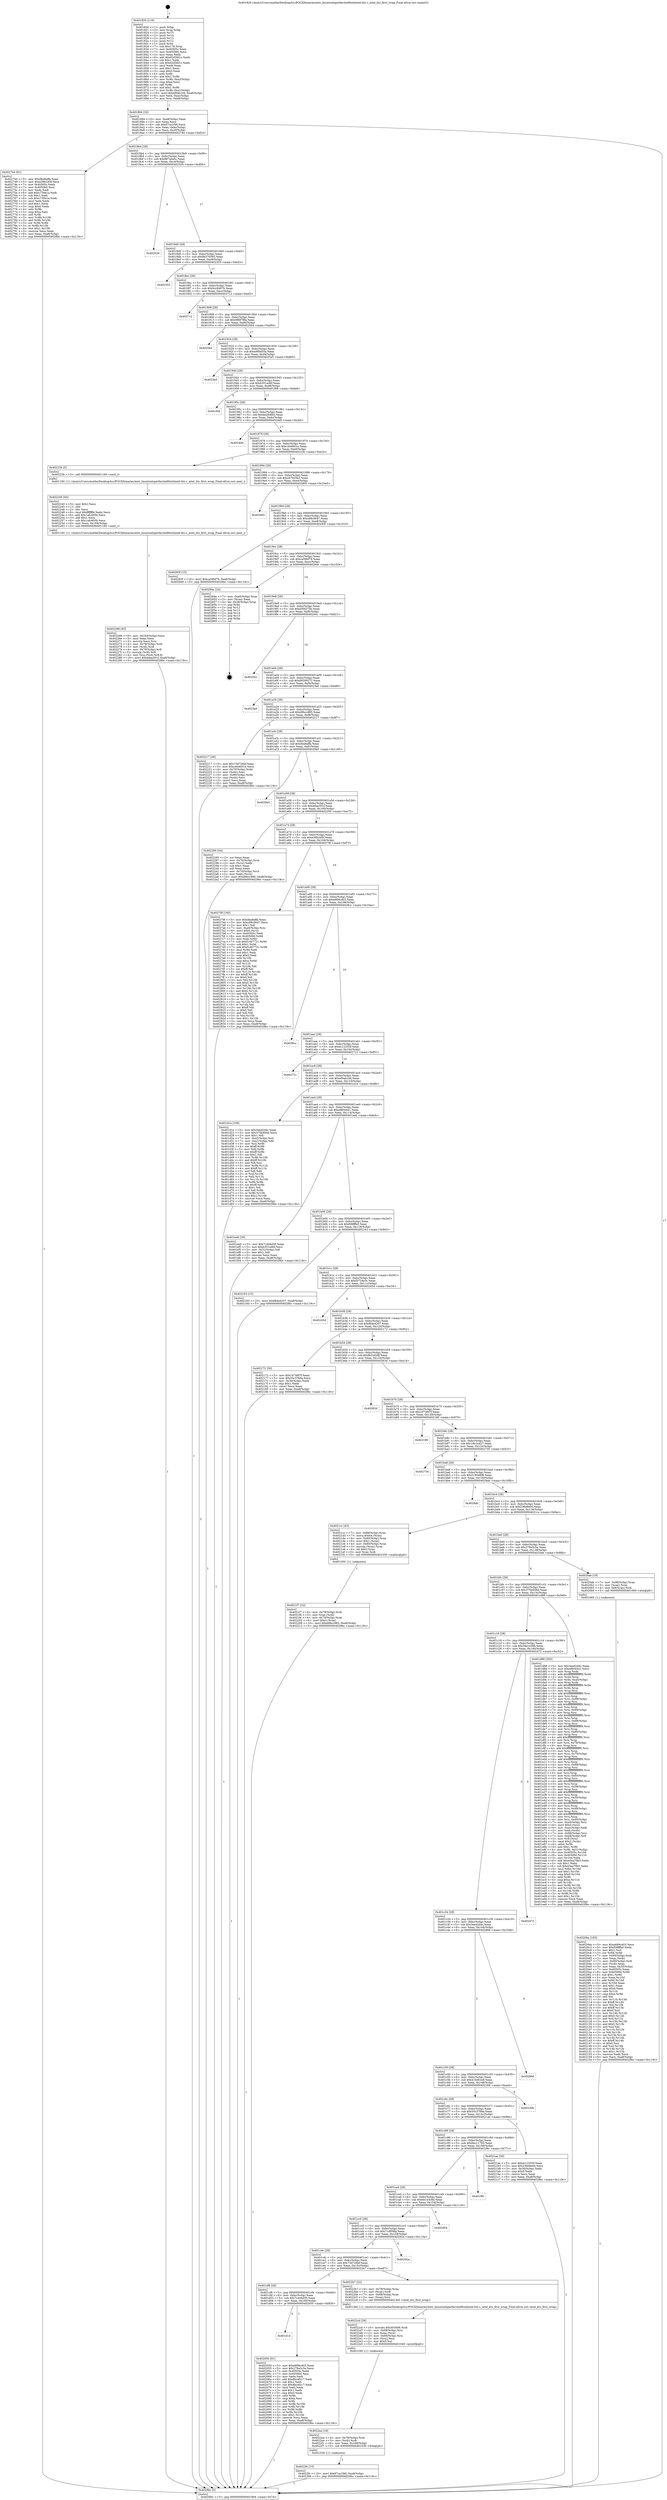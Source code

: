digraph "0x401820" {
  label = "0x401820 (/mnt/c/Users/mathe/Desktop/tcc/POCII/binaries/extr_linuxtoolsperfarchx86utilintel-bts.c_intel_bts_first_wrap_Final-ollvm.out::main(0))"
  labelloc = "t"
  node[shape=record]

  Entry [label="",width=0.3,height=0.3,shape=circle,fillcolor=black,style=filled]
  "0x401894" [label="{
     0x401894 [32]\l
     | [instrs]\l
     &nbsp;&nbsp;0x401894 \<+6\>: mov -0xa8(%rbp),%eax\l
     &nbsp;&nbsp;0x40189a \<+2\>: mov %eax,%ecx\l
     &nbsp;&nbsp;0x40189c \<+6\>: sub $0x87ca1f46,%ecx\l
     &nbsp;&nbsp;0x4018a2 \<+6\>: mov %eax,-0xbc(%rbp)\l
     &nbsp;&nbsp;0x4018a8 \<+6\>: mov %ecx,-0xc0(%rbp)\l
     &nbsp;&nbsp;0x4018ae \<+6\>: je 0000000000402744 \<main+0xf24\>\l
  }"]
  "0x402744" [label="{
     0x402744 [91]\l
     | [instrs]\l
     &nbsp;&nbsp;0x402744 \<+5\>: mov $0xdba8affa,%eax\l
     &nbsp;&nbsp;0x402749 \<+5\>: mov $0xe39b2d5f,%ecx\l
     &nbsp;&nbsp;0x40274e \<+7\>: mov 0x40505c,%edx\l
     &nbsp;&nbsp;0x402755 \<+7\>: mov 0x405060,%esi\l
     &nbsp;&nbsp;0x40275c \<+2\>: mov %edx,%edi\l
     &nbsp;&nbsp;0x40275e \<+6\>: add $0xc739e1a,%edi\l
     &nbsp;&nbsp;0x402764 \<+3\>: sub $0x1,%edi\l
     &nbsp;&nbsp;0x402767 \<+6\>: sub $0xc739e1a,%edi\l
     &nbsp;&nbsp;0x40276d \<+3\>: imul %edi,%edx\l
     &nbsp;&nbsp;0x402770 \<+3\>: and $0x1,%edx\l
     &nbsp;&nbsp;0x402773 \<+3\>: cmp $0x0,%edx\l
     &nbsp;&nbsp;0x402776 \<+4\>: sete %r8b\l
     &nbsp;&nbsp;0x40277a \<+3\>: cmp $0xa,%esi\l
     &nbsp;&nbsp;0x40277d \<+4\>: setl %r9b\l
     &nbsp;&nbsp;0x402781 \<+3\>: mov %r8b,%r10b\l
     &nbsp;&nbsp;0x402784 \<+3\>: and %r9b,%r10b\l
     &nbsp;&nbsp;0x402787 \<+3\>: xor %r9b,%r8b\l
     &nbsp;&nbsp;0x40278a \<+3\>: or %r8b,%r10b\l
     &nbsp;&nbsp;0x40278d \<+4\>: test $0x1,%r10b\l
     &nbsp;&nbsp;0x402791 \<+3\>: cmovne %ecx,%eax\l
     &nbsp;&nbsp;0x402794 \<+6\>: mov %eax,-0xa8(%rbp)\l
     &nbsp;&nbsp;0x40279a \<+5\>: jmp 00000000004029bc \<main+0x119c\>\l
  }"]
  "0x4018b4" [label="{
     0x4018b4 [28]\l
     | [instrs]\l
     &nbsp;&nbsp;0x4018b4 \<+5\>: jmp 00000000004018b9 \<main+0x99\>\l
     &nbsp;&nbsp;0x4018b9 \<+6\>: mov -0xbc(%rbp),%eax\l
     &nbsp;&nbsp;0x4018bf \<+5\>: sub $0x887a0a5c,%eax\l
     &nbsp;&nbsp;0x4018c4 \<+6\>: mov %eax,-0xc4(%rbp)\l
     &nbsp;&nbsp;0x4018ca \<+6\>: je 0000000000402526 \<main+0xd06\>\l
  }"]
  Exit [label="",width=0.3,height=0.3,shape=circle,fillcolor=black,style=filled,peripheries=2]
  "0x402526" [label="{
     0x402526\l
  }", style=dashed]
  "0x4018d0" [label="{
     0x4018d0 [28]\l
     | [instrs]\l
     &nbsp;&nbsp;0x4018d0 \<+5\>: jmp 00000000004018d5 \<main+0xb5\>\l
     &nbsp;&nbsp;0x4018d5 \<+6\>: mov -0xbc(%rbp),%eax\l
     &nbsp;&nbsp;0x4018db \<+5\>: sub $0x8e376595,%eax\l
     &nbsp;&nbsp;0x4018e0 \<+6\>: mov %eax,-0xc8(%rbp)\l
     &nbsp;&nbsp;0x4018e6 \<+6\>: je 0000000000402353 \<main+0xb33\>\l
  }"]
  "0x4022fc" [label="{
     0x4022fc [15]\l
     | [instrs]\l
     &nbsp;&nbsp;0x4022fc \<+10\>: movl $0x87ca1f46,-0xa8(%rbp)\l
     &nbsp;&nbsp;0x402306 \<+5\>: jmp 00000000004029bc \<main+0x119c\>\l
  }"]
  "0x402353" [label="{
     0x402353\l
  }", style=dashed]
  "0x4018ec" [label="{
     0x4018ec [28]\l
     | [instrs]\l
     &nbsp;&nbsp;0x4018ec \<+5\>: jmp 00000000004018f1 \<main+0xd1\>\l
     &nbsp;&nbsp;0x4018f1 \<+6\>: mov -0xbc(%rbp),%eax\l
     &nbsp;&nbsp;0x4018f7 \<+5\>: sub $0x9cc8487b,%eax\l
     &nbsp;&nbsp;0x4018fc \<+6\>: mov %eax,-0xcc(%rbp)\l
     &nbsp;&nbsp;0x401902 \<+6\>: je 0000000000402712 \<main+0xef2\>\l
  }"]
  "0x4022ea" [label="{
     0x4022ea [18]\l
     | [instrs]\l
     &nbsp;&nbsp;0x4022ea \<+4\>: mov -0x78(%rbp),%rdi\l
     &nbsp;&nbsp;0x4022ee \<+3\>: mov (%rdi),%rdi\l
     &nbsp;&nbsp;0x4022f1 \<+6\>: mov %eax,-0x168(%rbp)\l
     &nbsp;&nbsp;0x4022f7 \<+5\>: call 0000000000401030 \<free@plt\>\l
     | [calls]\l
     &nbsp;&nbsp;0x401030 \{1\} (unknown)\l
  }"]
  "0x402712" [label="{
     0x402712\l
  }", style=dashed]
  "0x401908" [label="{
     0x401908 [28]\l
     | [instrs]\l
     &nbsp;&nbsp;0x401908 \<+5\>: jmp 000000000040190d \<main+0xed\>\l
     &nbsp;&nbsp;0x40190d \<+6\>: mov -0xbc(%rbp),%eax\l
     &nbsp;&nbsp;0x401913 \<+5\>: sub $0x9f687f8a,%eax\l
     &nbsp;&nbsp;0x401918 \<+6\>: mov %eax,-0xd0(%rbp)\l
     &nbsp;&nbsp;0x40191e \<+6\>: je 00000000004025b4 \<main+0xd94\>\l
  }"]
  "0x4022cd" [label="{
     0x4022cd [29]\l
     | [instrs]\l
     &nbsp;&nbsp;0x4022cd \<+10\>: movabs $0x4030d6,%rdi\l
     &nbsp;&nbsp;0x4022d7 \<+4\>: mov -0x68(%rbp),%rsi\l
     &nbsp;&nbsp;0x4022db \<+2\>: mov %eax,(%rsi)\l
     &nbsp;&nbsp;0x4022dd \<+4\>: mov -0x68(%rbp),%rsi\l
     &nbsp;&nbsp;0x4022e1 \<+2\>: mov (%rsi),%esi\l
     &nbsp;&nbsp;0x4022e3 \<+2\>: mov $0x0,%al\l
     &nbsp;&nbsp;0x4022e5 \<+5\>: call 0000000000401040 \<printf@plt\>\l
     | [calls]\l
     &nbsp;&nbsp;0x401040 \{1\} (unknown)\l
  }"]
  "0x4025b4" [label="{
     0x4025b4\l
  }", style=dashed]
  "0x401924" [label="{
     0x401924 [28]\l
     | [instrs]\l
     &nbsp;&nbsp;0x401924 \<+5\>: jmp 0000000000401929 \<main+0x109\>\l
     &nbsp;&nbsp;0x401929 \<+6\>: mov -0xbc(%rbp),%eax\l
     &nbsp;&nbsp;0x40192f \<+5\>: sub $0xa9f0d55a,%eax\l
     &nbsp;&nbsp;0x401934 \<+6\>: mov %eax,-0xd4(%rbp)\l
     &nbsp;&nbsp;0x40193a \<+6\>: je 00000000004025a5 \<main+0xd85\>\l
  }"]
  "0x402268" [label="{
     0x402268 [45]\l
     | [instrs]\l
     &nbsp;&nbsp;0x402268 \<+6\>: mov -0x164(%rbp),%ecx\l
     &nbsp;&nbsp;0x40226e \<+3\>: imul %eax,%ecx\l
     &nbsp;&nbsp;0x402271 \<+3\>: movslq %ecx,%rsi\l
     &nbsp;&nbsp;0x402274 \<+4\>: mov -0x78(%rbp),%rdi\l
     &nbsp;&nbsp;0x402278 \<+3\>: mov (%rdi),%rdi\l
     &nbsp;&nbsp;0x40227b \<+4\>: mov -0x70(%rbp),%r8\l
     &nbsp;&nbsp;0x40227f \<+3\>: movslq (%r8),%r8\l
     &nbsp;&nbsp;0x402282 \<+4\>: mov %rsi,(%rdi,%r8,8)\l
     &nbsp;&nbsp;0x402286 \<+10\>: movl $0xddaa301f,-0xa8(%rbp)\l
     &nbsp;&nbsp;0x402290 \<+5\>: jmp 00000000004029bc \<main+0x119c\>\l
  }"]
  "0x4025a5" [label="{
     0x4025a5\l
  }", style=dashed]
  "0x401940" [label="{
     0x401940 [28]\l
     | [instrs]\l
     &nbsp;&nbsp;0x401940 \<+5\>: jmp 0000000000401945 \<main+0x125\>\l
     &nbsp;&nbsp;0x401945 \<+6\>: mov -0xbc(%rbp),%eax\l
     &nbsp;&nbsp;0x40194b \<+5\>: sub $0xb351a46f,%eax\l
     &nbsp;&nbsp;0x401950 \<+6\>: mov %eax,-0xd8(%rbp)\l
     &nbsp;&nbsp;0x401956 \<+6\>: je 0000000000401f09 \<main+0x6e9\>\l
  }"]
  "0x402240" [label="{
     0x402240 [40]\l
     | [instrs]\l
     &nbsp;&nbsp;0x402240 \<+5\>: mov $0x2,%ecx\l
     &nbsp;&nbsp;0x402245 \<+1\>: cltd\l
     &nbsp;&nbsp;0x402246 \<+2\>: idiv %ecx\l
     &nbsp;&nbsp;0x402248 \<+6\>: imul $0xfffffffe,%edx,%ecx\l
     &nbsp;&nbsp;0x40224e \<+6\>: add $0x1afc405b,%ecx\l
     &nbsp;&nbsp;0x402254 \<+3\>: add $0x1,%ecx\l
     &nbsp;&nbsp;0x402257 \<+6\>: sub $0x1afc405b,%ecx\l
     &nbsp;&nbsp;0x40225d \<+6\>: mov %ecx,-0x164(%rbp)\l
     &nbsp;&nbsp;0x402263 \<+5\>: call 0000000000401160 \<next_i\>\l
     | [calls]\l
     &nbsp;&nbsp;0x401160 \{1\} (/mnt/c/Users/mathe/Desktop/tcc/POCII/binaries/extr_linuxtoolsperfarchx86utilintel-bts.c_intel_bts_first_wrap_Final-ollvm.out::next_i)\l
  }"]
  "0x401f09" [label="{
     0x401f09\l
  }", style=dashed]
  "0x40195c" [label="{
     0x40195c [28]\l
     | [instrs]\l
     &nbsp;&nbsp;0x40195c \<+5\>: jmp 0000000000401961 \<main+0x141\>\l
     &nbsp;&nbsp;0x401961 \<+6\>: mov -0xbc(%rbp),%eax\l
     &nbsp;&nbsp;0x401967 \<+5\>: sub $0xbb2fc8b5,%eax\l
     &nbsp;&nbsp;0x40196c \<+6\>: mov %eax,-0xdc(%rbp)\l
     &nbsp;&nbsp;0x401972 \<+6\>: je 00000000004024d0 \<main+0xcb0\>\l
  }"]
  "0x4021f7" [label="{
     0x4021f7 [32]\l
     | [instrs]\l
     &nbsp;&nbsp;0x4021f7 \<+4\>: mov -0x78(%rbp),%rdi\l
     &nbsp;&nbsp;0x4021fb \<+3\>: mov %rax,(%rdi)\l
     &nbsp;&nbsp;0x4021fe \<+4\>: mov -0x70(%rbp),%rax\l
     &nbsp;&nbsp;0x402202 \<+6\>: movl $0x0,(%rax)\l
     &nbsp;&nbsp;0x402208 \<+10\>: movl $0xd9bcc985,-0xa8(%rbp)\l
     &nbsp;&nbsp;0x402212 \<+5\>: jmp 00000000004029bc \<main+0x119c\>\l
  }"]
  "0x4024d0" [label="{
     0x4024d0\l
  }", style=dashed]
  "0x401978" [label="{
     0x401978 [28]\l
     | [instrs]\l
     &nbsp;&nbsp;0x401978 \<+5\>: jmp 000000000040197d \<main+0x15d\>\l
     &nbsp;&nbsp;0x40197d \<+6\>: mov -0xbc(%rbp),%eax\l
     &nbsp;&nbsp;0x401983 \<+5\>: sub $0xc444601e,%eax\l
     &nbsp;&nbsp;0x401988 \<+6\>: mov %eax,-0xe0(%rbp)\l
     &nbsp;&nbsp;0x40198e \<+6\>: je 000000000040223b \<main+0xa1b\>\l
  }"]
  "0x4020be" [label="{
     0x4020be [165]\l
     | [instrs]\l
     &nbsp;&nbsp;0x4020be \<+5\>: mov $0xe669c403,%ecx\l
     &nbsp;&nbsp;0x4020c3 \<+5\>: mov $0xf08fffb0,%edx\l
     &nbsp;&nbsp;0x4020c8 \<+3\>: mov $0x1,%sil\l
     &nbsp;&nbsp;0x4020cb \<+3\>: xor %r8d,%r8d\l
     &nbsp;&nbsp;0x4020ce \<+7\>: mov -0x90(%rbp),%rdi\l
     &nbsp;&nbsp;0x4020d5 \<+2\>: mov %eax,(%rdi)\l
     &nbsp;&nbsp;0x4020d7 \<+7\>: mov -0x90(%rbp),%rdi\l
     &nbsp;&nbsp;0x4020de \<+2\>: mov (%rdi),%eax\l
     &nbsp;&nbsp;0x4020e0 \<+3\>: mov %eax,-0x30(%rbp)\l
     &nbsp;&nbsp;0x4020e3 \<+7\>: mov 0x40505c,%eax\l
     &nbsp;&nbsp;0x4020ea \<+8\>: mov 0x405060,%r9d\l
     &nbsp;&nbsp;0x4020f2 \<+4\>: sub $0x1,%r8d\l
     &nbsp;&nbsp;0x4020f6 \<+3\>: mov %eax,%r10d\l
     &nbsp;&nbsp;0x4020f9 \<+3\>: add %r8d,%r10d\l
     &nbsp;&nbsp;0x4020fc \<+4\>: imul %r10d,%eax\l
     &nbsp;&nbsp;0x402100 \<+3\>: and $0x1,%eax\l
     &nbsp;&nbsp;0x402103 \<+3\>: cmp $0x0,%eax\l
     &nbsp;&nbsp;0x402106 \<+4\>: sete %r11b\l
     &nbsp;&nbsp;0x40210a \<+4\>: cmp $0xa,%r9d\l
     &nbsp;&nbsp;0x40210e \<+3\>: setl %bl\l
     &nbsp;&nbsp;0x402111 \<+3\>: mov %r11b,%r14b\l
     &nbsp;&nbsp;0x402114 \<+4\>: xor $0xff,%r14b\l
     &nbsp;&nbsp;0x402118 \<+3\>: mov %bl,%r15b\l
     &nbsp;&nbsp;0x40211b \<+4\>: xor $0xff,%r15b\l
     &nbsp;&nbsp;0x40211f \<+4\>: xor $0x0,%sil\l
     &nbsp;&nbsp;0x402123 \<+3\>: mov %r14b,%r12b\l
     &nbsp;&nbsp;0x402126 \<+4\>: and $0x0,%r12b\l
     &nbsp;&nbsp;0x40212a \<+3\>: and %sil,%r11b\l
     &nbsp;&nbsp;0x40212d \<+3\>: mov %r15b,%r13b\l
     &nbsp;&nbsp;0x402130 \<+4\>: and $0x0,%r13b\l
     &nbsp;&nbsp;0x402134 \<+3\>: and %sil,%bl\l
     &nbsp;&nbsp;0x402137 \<+3\>: or %r11b,%r12b\l
     &nbsp;&nbsp;0x40213a \<+3\>: or %bl,%r13b\l
     &nbsp;&nbsp;0x40213d \<+3\>: xor %r13b,%r12b\l
     &nbsp;&nbsp;0x402140 \<+3\>: or %r15b,%r14b\l
     &nbsp;&nbsp;0x402143 \<+4\>: xor $0xff,%r14b\l
     &nbsp;&nbsp;0x402147 \<+4\>: or $0x0,%sil\l
     &nbsp;&nbsp;0x40214b \<+3\>: and %sil,%r14b\l
     &nbsp;&nbsp;0x40214e \<+3\>: or %r14b,%r12b\l
     &nbsp;&nbsp;0x402151 \<+4\>: test $0x1,%r12b\l
     &nbsp;&nbsp;0x402155 \<+3\>: cmovne %edx,%ecx\l
     &nbsp;&nbsp;0x402158 \<+6\>: mov %ecx,-0xa8(%rbp)\l
     &nbsp;&nbsp;0x40215e \<+5\>: jmp 00000000004029bc \<main+0x119c\>\l
  }"]
  "0x40223b" [label="{
     0x40223b [5]\l
     | [instrs]\l
     &nbsp;&nbsp;0x40223b \<+5\>: call 0000000000401160 \<next_i\>\l
     | [calls]\l
     &nbsp;&nbsp;0x401160 \{1\} (/mnt/c/Users/mathe/Desktop/tcc/POCII/binaries/extr_linuxtoolsperfarchx86utilintel-bts.c_intel_bts_first_wrap_Final-ollvm.out::next_i)\l
  }"]
  "0x401994" [label="{
     0x401994 [28]\l
     | [instrs]\l
     &nbsp;&nbsp;0x401994 \<+5\>: jmp 0000000000401999 \<main+0x179\>\l
     &nbsp;&nbsp;0x401999 \<+6\>: mov -0xbc(%rbp),%eax\l
     &nbsp;&nbsp;0x40199f \<+5\>: sub $0xc67929a3,%eax\l
     &nbsp;&nbsp;0x4019a4 \<+6\>: mov %eax,-0xe4(%rbp)\l
     &nbsp;&nbsp;0x4019aa \<+6\>: je 0000000000402905 \<main+0x10e5\>\l
  }"]
  "0x401d14" [label="{
     0x401d14\l
  }", style=dashed]
  "0x402905" [label="{
     0x402905\l
  }", style=dashed]
  "0x4019b0" [label="{
     0x4019b0 [28]\l
     | [instrs]\l
     &nbsp;&nbsp;0x4019b0 \<+5\>: jmp 00000000004019b5 \<main+0x195\>\l
     &nbsp;&nbsp;0x4019b5 \<+6\>: mov -0xbc(%rbp),%eax\l
     &nbsp;&nbsp;0x4019bb \<+5\>: sub $0xc88c0647,%eax\l
     &nbsp;&nbsp;0x4019c0 \<+6\>: mov %eax,-0xe8(%rbp)\l
     &nbsp;&nbsp;0x4019c6 \<+6\>: je 000000000040283f \<main+0x101f\>\l
  }"]
  "0x402050" [label="{
     0x402050 [91]\l
     | [instrs]\l
     &nbsp;&nbsp;0x402050 \<+5\>: mov $0xe669c403,%eax\l
     &nbsp;&nbsp;0x402055 \<+5\>: mov $0x278e3c3a,%ecx\l
     &nbsp;&nbsp;0x40205a \<+7\>: mov 0x40505c,%edx\l
     &nbsp;&nbsp;0x402061 \<+7\>: mov 0x405060,%esi\l
     &nbsp;&nbsp;0x402068 \<+2\>: mov %edx,%edi\l
     &nbsp;&nbsp;0x40206a \<+6\>: add $0x8bc4fc17,%edi\l
     &nbsp;&nbsp;0x402070 \<+3\>: sub $0x1,%edi\l
     &nbsp;&nbsp;0x402073 \<+6\>: sub $0x8bc4fc17,%edi\l
     &nbsp;&nbsp;0x402079 \<+3\>: imul %edi,%edx\l
     &nbsp;&nbsp;0x40207c \<+3\>: and $0x1,%edx\l
     &nbsp;&nbsp;0x40207f \<+3\>: cmp $0x0,%edx\l
     &nbsp;&nbsp;0x402082 \<+4\>: sete %r8b\l
     &nbsp;&nbsp;0x402086 \<+3\>: cmp $0xa,%esi\l
     &nbsp;&nbsp;0x402089 \<+4\>: setl %r9b\l
     &nbsp;&nbsp;0x40208d \<+3\>: mov %r8b,%r10b\l
     &nbsp;&nbsp;0x402090 \<+3\>: and %r9b,%r10b\l
     &nbsp;&nbsp;0x402093 \<+3\>: xor %r9b,%r8b\l
     &nbsp;&nbsp;0x402096 \<+3\>: or %r8b,%r10b\l
     &nbsp;&nbsp;0x402099 \<+4\>: test $0x1,%r10b\l
     &nbsp;&nbsp;0x40209d \<+3\>: cmovne %ecx,%eax\l
     &nbsp;&nbsp;0x4020a0 \<+6\>: mov %eax,-0xa8(%rbp)\l
     &nbsp;&nbsp;0x4020a6 \<+5\>: jmp 00000000004029bc \<main+0x119c\>\l
  }"]
  "0x40283f" [label="{
     0x40283f [15]\l
     | [instrs]\l
     &nbsp;&nbsp;0x40283f \<+10\>: movl $0xca59bf79,-0xa8(%rbp)\l
     &nbsp;&nbsp;0x402849 \<+5\>: jmp 00000000004029bc \<main+0x119c\>\l
  }"]
  "0x4019cc" [label="{
     0x4019cc [28]\l
     | [instrs]\l
     &nbsp;&nbsp;0x4019cc \<+5\>: jmp 00000000004019d1 \<main+0x1b1\>\l
     &nbsp;&nbsp;0x4019d1 \<+6\>: mov -0xbc(%rbp),%eax\l
     &nbsp;&nbsp;0x4019d7 \<+5\>: sub $0xca59bf79,%eax\l
     &nbsp;&nbsp;0x4019dc \<+6\>: mov %eax,-0xec(%rbp)\l
     &nbsp;&nbsp;0x4019e2 \<+6\>: je 000000000040284e \<main+0x102e\>\l
  }"]
  "0x401cf8" [label="{
     0x401cf8 [28]\l
     | [instrs]\l
     &nbsp;&nbsp;0x401cf8 \<+5\>: jmp 0000000000401cfd \<main+0x4dd\>\l
     &nbsp;&nbsp;0x401cfd \<+6\>: mov -0xbc(%rbp),%eax\l
     &nbsp;&nbsp;0x401d03 \<+5\>: sub $0x7c444d30,%eax\l
     &nbsp;&nbsp;0x401d08 \<+6\>: mov %eax,-0x160(%rbp)\l
     &nbsp;&nbsp;0x401d0e \<+6\>: je 0000000000402050 \<main+0x830\>\l
  }"]
  "0x40284e" [label="{
     0x40284e [24]\l
     | [instrs]\l
     &nbsp;&nbsp;0x40284e \<+7\>: mov -0xa0(%rbp),%rax\l
     &nbsp;&nbsp;0x402855 \<+2\>: mov (%rax),%eax\l
     &nbsp;&nbsp;0x402857 \<+4\>: lea -0x28(%rbp),%rsp\l
     &nbsp;&nbsp;0x40285b \<+1\>: pop %rbx\l
     &nbsp;&nbsp;0x40285c \<+2\>: pop %r12\l
     &nbsp;&nbsp;0x40285e \<+2\>: pop %r13\l
     &nbsp;&nbsp;0x402860 \<+2\>: pop %r14\l
     &nbsp;&nbsp;0x402862 \<+2\>: pop %r15\l
     &nbsp;&nbsp;0x402864 \<+1\>: pop %rbp\l
     &nbsp;&nbsp;0x402865 \<+1\>: ret\l
  }"]
  "0x4019e8" [label="{
     0x4019e8 [28]\l
     | [instrs]\l
     &nbsp;&nbsp;0x4019e8 \<+5\>: jmp 00000000004019ed \<main+0x1cd\>\l
     &nbsp;&nbsp;0x4019ed \<+6\>: mov -0xbc(%rbp),%eax\l
     &nbsp;&nbsp;0x4019f3 \<+5\>: sub $0xd5fd275b,%eax\l
     &nbsp;&nbsp;0x4019f8 \<+6\>: mov %eax,-0xf0(%rbp)\l
     &nbsp;&nbsp;0x4019fe \<+6\>: je 0000000000402041 \<main+0x821\>\l
  }"]
  "0x4022b7" [label="{
     0x4022b7 [22]\l
     | [instrs]\l
     &nbsp;&nbsp;0x4022b7 \<+4\>: mov -0x78(%rbp),%rax\l
     &nbsp;&nbsp;0x4022bb \<+3\>: mov (%rax),%rdi\l
     &nbsp;&nbsp;0x4022be \<+7\>: mov -0x88(%rbp),%rax\l
     &nbsp;&nbsp;0x4022c5 \<+3\>: mov (%rax),%rsi\l
     &nbsp;&nbsp;0x4022c8 \<+5\>: call 00000000004013e0 \<intel_bts_first_wrap\>\l
     | [calls]\l
     &nbsp;&nbsp;0x4013e0 \{1\} (/mnt/c/Users/mathe/Desktop/tcc/POCII/binaries/extr_linuxtoolsperfarchx86utilintel-bts.c_intel_bts_first_wrap_Final-ollvm.out::intel_bts_first_wrap)\l
  }"]
  "0x402041" [label="{
     0x402041\l
  }", style=dashed]
  "0x401a04" [label="{
     0x401a04 [28]\l
     | [instrs]\l
     &nbsp;&nbsp;0x401a04 \<+5\>: jmp 0000000000401a09 \<main+0x1e9\>\l
     &nbsp;&nbsp;0x401a09 \<+6\>: mov -0xbc(%rbp),%eax\l
     &nbsp;&nbsp;0x401a0f \<+5\>: sub $0xd9299272,%eax\l
     &nbsp;&nbsp;0x401a14 \<+6\>: mov %eax,-0xf4(%rbp)\l
     &nbsp;&nbsp;0x401a1a \<+6\>: je 00000000004023a9 \<main+0xb89\>\l
  }"]
  "0x401cdc" [label="{
     0x401cdc [28]\l
     | [instrs]\l
     &nbsp;&nbsp;0x401cdc \<+5\>: jmp 0000000000401ce1 \<main+0x4c1\>\l
     &nbsp;&nbsp;0x401ce1 \<+6\>: mov -0xbc(%rbp),%eax\l
     &nbsp;&nbsp;0x401ce7 \<+5\>: sub $0x73d726bf,%eax\l
     &nbsp;&nbsp;0x401cec \<+6\>: mov %eax,-0x15c(%rbp)\l
     &nbsp;&nbsp;0x401cf2 \<+6\>: je 00000000004022b7 \<main+0xa97\>\l
  }"]
  "0x4023a9" [label="{
     0x4023a9\l
  }", style=dashed]
  "0x401a20" [label="{
     0x401a20 [28]\l
     | [instrs]\l
     &nbsp;&nbsp;0x401a20 \<+5\>: jmp 0000000000401a25 \<main+0x205\>\l
     &nbsp;&nbsp;0x401a25 \<+6\>: mov -0xbc(%rbp),%eax\l
     &nbsp;&nbsp;0x401a2b \<+5\>: sub $0xd9bcc985,%eax\l
     &nbsp;&nbsp;0x401a30 \<+6\>: mov %eax,-0xf8(%rbp)\l
     &nbsp;&nbsp;0x401a36 \<+6\>: je 0000000000402217 \<main+0x9f7\>\l
  }"]
  "0x40292a" [label="{
     0x40292a\l
  }", style=dashed]
  "0x402217" [label="{
     0x402217 [36]\l
     | [instrs]\l
     &nbsp;&nbsp;0x402217 \<+5\>: mov $0x73d726bf,%eax\l
     &nbsp;&nbsp;0x40221c \<+5\>: mov $0xc444601e,%ecx\l
     &nbsp;&nbsp;0x402221 \<+4\>: mov -0x70(%rbp),%rdx\l
     &nbsp;&nbsp;0x402225 \<+2\>: mov (%rdx),%esi\l
     &nbsp;&nbsp;0x402227 \<+4\>: mov -0x80(%rbp),%rdx\l
     &nbsp;&nbsp;0x40222b \<+2\>: cmp (%rdx),%esi\l
     &nbsp;&nbsp;0x40222d \<+3\>: cmovl %ecx,%eax\l
     &nbsp;&nbsp;0x402230 \<+6\>: mov %eax,-0xa8(%rbp)\l
     &nbsp;&nbsp;0x402236 \<+5\>: jmp 00000000004029bc \<main+0x119c\>\l
  }"]
  "0x401a3c" [label="{
     0x401a3c [28]\l
     | [instrs]\l
     &nbsp;&nbsp;0x401a3c \<+5\>: jmp 0000000000401a41 \<main+0x221\>\l
     &nbsp;&nbsp;0x401a41 \<+6\>: mov -0xbc(%rbp),%eax\l
     &nbsp;&nbsp;0x401a47 \<+5\>: sub $0xdba8affa,%eax\l
     &nbsp;&nbsp;0x401a4c \<+6\>: mov %eax,-0xfc(%rbp)\l
     &nbsp;&nbsp;0x401a52 \<+6\>: je 00000000004029a5 \<main+0x1185\>\l
  }"]
  "0x401cc0" [label="{
     0x401cc0 [28]\l
     | [instrs]\l
     &nbsp;&nbsp;0x401cc0 \<+5\>: jmp 0000000000401cc5 \<main+0x4a5\>\l
     &nbsp;&nbsp;0x401cc5 \<+6\>: mov -0xbc(%rbp),%eax\l
     &nbsp;&nbsp;0x401ccb \<+5\>: sub $0x71df09fa,%eax\l
     &nbsp;&nbsp;0x401cd0 \<+6\>: mov %eax,-0x158(%rbp)\l
     &nbsp;&nbsp;0x401cd6 \<+6\>: je 000000000040292a \<main+0x110a\>\l
  }"]
  "0x4029a5" [label="{
     0x4029a5\l
  }", style=dashed]
  "0x401a58" [label="{
     0x401a58 [28]\l
     | [instrs]\l
     &nbsp;&nbsp;0x401a58 \<+5\>: jmp 0000000000401a5d \<main+0x23d\>\l
     &nbsp;&nbsp;0x401a5d \<+6\>: mov -0xbc(%rbp),%eax\l
     &nbsp;&nbsp;0x401a63 \<+5\>: sub $0xddaa301f,%eax\l
     &nbsp;&nbsp;0x401a68 \<+6\>: mov %eax,-0x100(%rbp)\l
     &nbsp;&nbsp;0x401a6e \<+6\>: je 0000000000402295 \<main+0xa75\>\l
  }"]
  "0x402954" [label="{
     0x402954\l
  }", style=dashed]
  "0x402295" [label="{
     0x402295 [34]\l
     | [instrs]\l
     &nbsp;&nbsp;0x402295 \<+2\>: xor %eax,%eax\l
     &nbsp;&nbsp;0x402297 \<+4\>: mov -0x70(%rbp),%rcx\l
     &nbsp;&nbsp;0x40229b \<+2\>: mov (%rcx),%edx\l
     &nbsp;&nbsp;0x40229d \<+3\>: sub $0x1,%eax\l
     &nbsp;&nbsp;0x4022a0 \<+2\>: sub %eax,%edx\l
     &nbsp;&nbsp;0x4022a2 \<+4\>: mov -0x70(%rbp),%rcx\l
     &nbsp;&nbsp;0x4022a6 \<+2\>: mov %edx,(%rcx)\l
     &nbsp;&nbsp;0x4022a8 \<+10\>: movl $0xd9bcc985,-0xa8(%rbp)\l
     &nbsp;&nbsp;0x4022b2 \<+5\>: jmp 00000000004029bc \<main+0x119c\>\l
  }"]
  "0x401a74" [label="{
     0x401a74 [28]\l
     | [instrs]\l
     &nbsp;&nbsp;0x401a74 \<+5\>: jmp 0000000000401a79 \<main+0x259\>\l
     &nbsp;&nbsp;0x401a79 \<+6\>: mov -0xbc(%rbp),%eax\l
     &nbsp;&nbsp;0x401a7f \<+5\>: sub $0xe39b2d5f,%eax\l
     &nbsp;&nbsp;0x401a84 \<+6\>: mov %eax,-0x104(%rbp)\l
     &nbsp;&nbsp;0x401a8a \<+6\>: je 000000000040279f \<main+0xf7f\>\l
  }"]
  "0x401ca4" [label="{
     0x401ca4 [28]\l
     | [instrs]\l
     &nbsp;&nbsp;0x401ca4 \<+5\>: jmp 0000000000401ca9 \<main+0x489\>\l
     &nbsp;&nbsp;0x401ca9 \<+6\>: mov -0xbc(%rbp),%eax\l
     &nbsp;&nbsp;0x401caf \<+5\>: sub $0x6e1e3c9d,%eax\l
     &nbsp;&nbsp;0x401cb4 \<+6\>: mov %eax,-0x154(%rbp)\l
     &nbsp;&nbsp;0x401cba \<+6\>: je 0000000000402954 \<main+0x1134\>\l
  }"]
  "0x40279f" [label="{
     0x40279f [160]\l
     | [instrs]\l
     &nbsp;&nbsp;0x40279f \<+5\>: mov $0xdba8affa,%eax\l
     &nbsp;&nbsp;0x4027a4 \<+5\>: mov $0xc88c0647,%ecx\l
     &nbsp;&nbsp;0x4027a9 \<+2\>: mov $0x1,%dl\l
     &nbsp;&nbsp;0x4027ab \<+7\>: mov -0xa0(%rbp),%rsi\l
     &nbsp;&nbsp;0x4027b2 \<+6\>: movl $0x0,(%rsi)\l
     &nbsp;&nbsp;0x4027b8 \<+7\>: mov 0x40505c,%edi\l
     &nbsp;&nbsp;0x4027bf \<+8\>: mov 0x405060,%r8d\l
     &nbsp;&nbsp;0x4027c7 \<+3\>: mov %edi,%r9d\l
     &nbsp;&nbsp;0x4027ca \<+7\>: sub $0xf1467721,%r9d\l
     &nbsp;&nbsp;0x4027d1 \<+4\>: sub $0x1,%r9d\l
     &nbsp;&nbsp;0x4027d5 \<+7\>: add $0xf1467721,%r9d\l
     &nbsp;&nbsp;0x4027dc \<+4\>: imul %r9d,%edi\l
     &nbsp;&nbsp;0x4027e0 \<+3\>: and $0x1,%edi\l
     &nbsp;&nbsp;0x4027e3 \<+3\>: cmp $0x0,%edi\l
     &nbsp;&nbsp;0x4027e6 \<+4\>: sete %r10b\l
     &nbsp;&nbsp;0x4027ea \<+4\>: cmp $0xa,%r8d\l
     &nbsp;&nbsp;0x4027ee \<+4\>: setl %r11b\l
     &nbsp;&nbsp;0x4027f2 \<+3\>: mov %r10b,%bl\l
     &nbsp;&nbsp;0x4027f5 \<+3\>: xor $0xff,%bl\l
     &nbsp;&nbsp;0x4027f8 \<+3\>: mov %r11b,%r14b\l
     &nbsp;&nbsp;0x4027fb \<+4\>: xor $0xff,%r14b\l
     &nbsp;&nbsp;0x4027ff \<+3\>: xor $0x0,%dl\l
     &nbsp;&nbsp;0x402802 \<+3\>: mov %bl,%r15b\l
     &nbsp;&nbsp;0x402805 \<+4\>: and $0x0,%r15b\l
     &nbsp;&nbsp;0x402809 \<+3\>: and %dl,%r10b\l
     &nbsp;&nbsp;0x40280c \<+3\>: mov %r14b,%r12b\l
     &nbsp;&nbsp;0x40280f \<+4\>: and $0x0,%r12b\l
     &nbsp;&nbsp;0x402813 \<+3\>: and %dl,%r11b\l
     &nbsp;&nbsp;0x402816 \<+3\>: or %r10b,%r15b\l
     &nbsp;&nbsp;0x402819 \<+3\>: or %r11b,%r12b\l
     &nbsp;&nbsp;0x40281c \<+3\>: xor %r12b,%r15b\l
     &nbsp;&nbsp;0x40281f \<+3\>: or %r14b,%bl\l
     &nbsp;&nbsp;0x402822 \<+3\>: xor $0xff,%bl\l
     &nbsp;&nbsp;0x402825 \<+3\>: or $0x0,%dl\l
     &nbsp;&nbsp;0x402828 \<+2\>: and %dl,%bl\l
     &nbsp;&nbsp;0x40282a \<+3\>: or %bl,%r15b\l
     &nbsp;&nbsp;0x40282d \<+4\>: test $0x1,%r15b\l
     &nbsp;&nbsp;0x402831 \<+3\>: cmovne %ecx,%eax\l
     &nbsp;&nbsp;0x402834 \<+6\>: mov %eax,-0xa8(%rbp)\l
     &nbsp;&nbsp;0x40283a \<+5\>: jmp 00000000004029bc \<main+0x119c\>\l
  }"]
  "0x401a90" [label="{
     0x401a90 [28]\l
     | [instrs]\l
     &nbsp;&nbsp;0x401a90 \<+5\>: jmp 0000000000401a95 \<main+0x275\>\l
     &nbsp;&nbsp;0x401a95 \<+6\>: mov -0xbc(%rbp),%eax\l
     &nbsp;&nbsp;0x401a9b \<+5\>: sub $0xe669c403,%eax\l
     &nbsp;&nbsp;0x401aa0 \<+6\>: mov %eax,-0x108(%rbp)\l
     &nbsp;&nbsp;0x401aa6 \<+6\>: je 00000000004028cc \<main+0x10ac\>\l
  }"]
  "0x401f9c" [label="{
     0x401f9c\l
  }", style=dashed]
  "0x4028cc" [label="{
     0x4028cc\l
  }", style=dashed]
  "0x401aac" [label="{
     0x401aac [28]\l
     | [instrs]\l
     &nbsp;&nbsp;0x401aac \<+5\>: jmp 0000000000401ab1 \<main+0x291\>\l
     &nbsp;&nbsp;0x401ab1 \<+6\>: mov -0xbc(%rbp),%eax\l
     &nbsp;&nbsp;0x401ab7 \<+5\>: sub $0xec12255f,%eax\l
     &nbsp;&nbsp;0x401abc \<+6\>: mov %eax,-0x10c(%rbp)\l
     &nbsp;&nbsp;0x401ac2 \<+6\>: je 0000000000402721 \<main+0xf01\>\l
  }"]
  "0x401c88" [label="{
     0x401c88 [28]\l
     | [instrs]\l
     &nbsp;&nbsp;0x401c88 \<+5\>: jmp 0000000000401c8d \<main+0x46d\>\l
     &nbsp;&nbsp;0x401c8d \<+6\>: mov -0xbc(%rbp),%eax\l
     &nbsp;&nbsp;0x401c93 \<+5\>: sub $0x6bc11765,%eax\l
     &nbsp;&nbsp;0x401c98 \<+6\>: mov %eax,-0x150(%rbp)\l
     &nbsp;&nbsp;0x401c9e \<+6\>: je 0000000000401f9c \<main+0x77c\>\l
  }"]
  "0x402721" [label="{
     0x402721\l
  }", style=dashed]
  "0x401ac8" [label="{
     0x401ac8 [28]\l
     | [instrs]\l
     &nbsp;&nbsp;0x401ac8 \<+5\>: jmp 0000000000401acd \<main+0x2ad\>\l
     &nbsp;&nbsp;0x401acd \<+6\>: mov -0xbc(%rbp),%eax\l
     &nbsp;&nbsp;0x401ad3 \<+5\>: sub $0xef0ab1d4,%eax\l
     &nbsp;&nbsp;0x401ad8 \<+6\>: mov %eax,-0x110(%rbp)\l
     &nbsp;&nbsp;0x401ade \<+6\>: je 0000000000401d1e \<main+0x4fe\>\l
  }"]
  "0x4021ae" [label="{
     0x4021ae [30]\l
     | [instrs]\l
     &nbsp;&nbsp;0x4021ae \<+5\>: mov $0xec12255f,%eax\l
     &nbsp;&nbsp;0x4021b3 \<+5\>: mov $0x236e8e04,%ecx\l
     &nbsp;&nbsp;0x4021b8 \<+3\>: mov -0x30(%rbp),%edx\l
     &nbsp;&nbsp;0x4021bb \<+3\>: cmp $0x0,%edx\l
     &nbsp;&nbsp;0x4021be \<+3\>: cmove %ecx,%eax\l
     &nbsp;&nbsp;0x4021c1 \<+6\>: mov %eax,-0xa8(%rbp)\l
     &nbsp;&nbsp;0x4021c7 \<+5\>: jmp 00000000004029bc \<main+0x119c\>\l
  }"]
  "0x401d1e" [label="{
     0x401d1e [106]\l
     | [instrs]\l
     &nbsp;&nbsp;0x401d1e \<+5\>: mov $0x3eed2d4c,%eax\l
     &nbsp;&nbsp;0x401d23 \<+5\>: mov $0x375b956d,%ecx\l
     &nbsp;&nbsp;0x401d28 \<+2\>: mov $0x1,%dl\l
     &nbsp;&nbsp;0x401d2a \<+7\>: mov -0xa2(%rbp),%sil\l
     &nbsp;&nbsp;0x401d31 \<+7\>: mov -0xa1(%rbp),%dil\l
     &nbsp;&nbsp;0x401d38 \<+3\>: mov %sil,%r8b\l
     &nbsp;&nbsp;0x401d3b \<+4\>: xor $0xff,%r8b\l
     &nbsp;&nbsp;0x401d3f \<+3\>: mov %dil,%r9b\l
     &nbsp;&nbsp;0x401d42 \<+4\>: xor $0xff,%r9b\l
     &nbsp;&nbsp;0x401d46 \<+3\>: xor $0x1,%dl\l
     &nbsp;&nbsp;0x401d49 \<+3\>: mov %r8b,%r10b\l
     &nbsp;&nbsp;0x401d4c \<+4\>: and $0xff,%r10b\l
     &nbsp;&nbsp;0x401d50 \<+3\>: and %dl,%sil\l
     &nbsp;&nbsp;0x401d53 \<+3\>: mov %r9b,%r11b\l
     &nbsp;&nbsp;0x401d56 \<+4\>: and $0xff,%r11b\l
     &nbsp;&nbsp;0x401d5a \<+3\>: and %dl,%dil\l
     &nbsp;&nbsp;0x401d5d \<+3\>: or %sil,%r10b\l
     &nbsp;&nbsp;0x401d60 \<+3\>: or %dil,%r11b\l
     &nbsp;&nbsp;0x401d63 \<+3\>: xor %r11b,%r10b\l
     &nbsp;&nbsp;0x401d66 \<+3\>: or %r9b,%r8b\l
     &nbsp;&nbsp;0x401d69 \<+4\>: xor $0xff,%r8b\l
     &nbsp;&nbsp;0x401d6d \<+3\>: or $0x1,%dl\l
     &nbsp;&nbsp;0x401d70 \<+3\>: and %dl,%r8b\l
     &nbsp;&nbsp;0x401d73 \<+3\>: or %r8b,%r10b\l
     &nbsp;&nbsp;0x401d76 \<+4\>: test $0x1,%r10b\l
     &nbsp;&nbsp;0x401d7a \<+3\>: cmovne %ecx,%eax\l
     &nbsp;&nbsp;0x401d7d \<+6\>: mov %eax,-0xa8(%rbp)\l
     &nbsp;&nbsp;0x401d83 \<+5\>: jmp 00000000004029bc \<main+0x119c\>\l
  }"]
  "0x401ae4" [label="{
     0x401ae4 [28]\l
     | [instrs]\l
     &nbsp;&nbsp;0x401ae4 \<+5\>: jmp 0000000000401ae9 \<main+0x2c9\>\l
     &nbsp;&nbsp;0x401ae9 \<+6\>: mov -0xbc(%rbp),%eax\l
     &nbsp;&nbsp;0x401aef \<+5\>: sub $0xef604441,%eax\l
     &nbsp;&nbsp;0x401af4 \<+6\>: mov %eax,-0x114(%rbp)\l
     &nbsp;&nbsp;0x401afa \<+6\>: je 0000000000401eeb \<main+0x6cb\>\l
  }"]
  "0x4029bc" [label="{
     0x4029bc [5]\l
     | [instrs]\l
     &nbsp;&nbsp;0x4029bc \<+5\>: jmp 0000000000401894 \<main+0x74\>\l
  }"]
  "0x401820" [label="{
     0x401820 [116]\l
     | [instrs]\l
     &nbsp;&nbsp;0x401820 \<+1\>: push %rbp\l
     &nbsp;&nbsp;0x401821 \<+3\>: mov %rsp,%rbp\l
     &nbsp;&nbsp;0x401824 \<+2\>: push %r15\l
     &nbsp;&nbsp;0x401826 \<+2\>: push %r14\l
     &nbsp;&nbsp;0x401828 \<+2\>: push %r13\l
     &nbsp;&nbsp;0x40182a \<+2\>: push %r12\l
     &nbsp;&nbsp;0x40182c \<+1\>: push %rbx\l
     &nbsp;&nbsp;0x40182d \<+7\>: sub $0x178,%rsp\l
     &nbsp;&nbsp;0x401834 \<+7\>: mov 0x40505c,%eax\l
     &nbsp;&nbsp;0x40183b \<+7\>: mov 0x405060,%ecx\l
     &nbsp;&nbsp;0x401842 \<+2\>: mov %eax,%edx\l
     &nbsp;&nbsp;0x401844 \<+6\>: add $0x62d5fd1c,%edx\l
     &nbsp;&nbsp;0x40184a \<+3\>: sub $0x1,%edx\l
     &nbsp;&nbsp;0x40184d \<+6\>: sub $0x62d5fd1c,%edx\l
     &nbsp;&nbsp;0x401853 \<+3\>: imul %edx,%eax\l
     &nbsp;&nbsp;0x401856 \<+3\>: and $0x1,%eax\l
     &nbsp;&nbsp;0x401859 \<+3\>: cmp $0x0,%eax\l
     &nbsp;&nbsp;0x40185c \<+4\>: sete %r8b\l
     &nbsp;&nbsp;0x401860 \<+4\>: and $0x1,%r8b\l
     &nbsp;&nbsp;0x401864 \<+7\>: mov %r8b,-0xa2(%rbp)\l
     &nbsp;&nbsp;0x40186b \<+3\>: cmp $0xa,%ecx\l
     &nbsp;&nbsp;0x40186e \<+4\>: setl %r8b\l
     &nbsp;&nbsp;0x401872 \<+4\>: and $0x1,%r8b\l
     &nbsp;&nbsp;0x401876 \<+7\>: mov %r8b,-0xa1(%rbp)\l
     &nbsp;&nbsp;0x40187d \<+10\>: movl $0xef0ab1d4,-0xa8(%rbp)\l
     &nbsp;&nbsp;0x401887 \<+6\>: mov %edi,-0xac(%rbp)\l
     &nbsp;&nbsp;0x40188d \<+7\>: mov %rsi,-0xb8(%rbp)\l
  }"]
  "0x401c6c" [label="{
     0x401c6c [28]\l
     | [instrs]\l
     &nbsp;&nbsp;0x401c6c \<+5\>: jmp 0000000000401c71 \<main+0x451\>\l
     &nbsp;&nbsp;0x401c71 \<+6\>: mov -0xbc(%rbp),%eax\l
     &nbsp;&nbsp;0x401c77 \<+5\>: sub $0x55c3769a,%eax\l
     &nbsp;&nbsp;0x401c7c \<+6\>: mov %eax,-0x14c(%rbp)\l
     &nbsp;&nbsp;0x401c82 \<+6\>: je 00000000004021ae \<main+0x98e\>\l
  }"]
  "0x401eeb" [label="{
     0x401eeb [30]\l
     | [instrs]\l
     &nbsp;&nbsp;0x401eeb \<+5\>: mov $0x7c444d30,%eax\l
     &nbsp;&nbsp;0x401ef0 \<+5\>: mov $0xb351a46f,%ecx\l
     &nbsp;&nbsp;0x401ef5 \<+3\>: mov -0x31(%rbp),%dl\l
     &nbsp;&nbsp;0x401ef8 \<+3\>: test $0x1,%dl\l
     &nbsp;&nbsp;0x401efb \<+3\>: cmovne %ecx,%eax\l
     &nbsp;&nbsp;0x401efe \<+6\>: mov %eax,-0xa8(%rbp)\l
     &nbsp;&nbsp;0x401f04 \<+5\>: jmp 00000000004029bc \<main+0x119c\>\l
  }"]
  "0x401b00" [label="{
     0x401b00 [28]\l
     | [instrs]\l
     &nbsp;&nbsp;0x401b00 \<+5\>: jmp 0000000000401b05 \<main+0x2e5\>\l
     &nbsp;&nbsp;0x401b05 \<+6\>: mov -0xbc(%rbp),%eax\l
     &nbsp;&nbsp;0x401b0b \<+5\>: sub $0xf08fffb0,%eax\l
     &nbsp;&nbsp;0x401b10 \<+6\>: mov %eax,-0x118(%rbp)\l
     &nbsp;&nbsp;0x401b16 \<+6\>: je 0000000000402163 \<main+0x943\>\l
  }"]
  "0x40230b" [label="{
     0x40230b\l
  }", style=dashed]
  "0x402163" [label="{
     0x402163 [15]\l
     | [instrs]\l
     &nbsp;&nbsp;0x402163 \<+10\>: movl $0xf84e4207,-0xa8(%rbp)\l
     &nbsp;&nbsp;0x40216d \<+5\>: jmp 00000000004029bc \<main+0x119c\>\l
  }"]
  "0x401b1c" [label="{
     0x401b1c [28]\l
     | [instrs]\l
     &nbsp;&nbsp;0x401b1c \<+5\>: jmp 0000000000401b21 \<main+0x301\>\l
     &nbsp;&nbsp;0x401b21 \<+6\>: mov -0xbc(%rbp),%eax\l
     &nbsp;&nbsp;0x401b27 \<+5\>: sub $0xf3724e3c,%eax\l
     &nbsp;&nbsp;0x401b2c \<+6\>: mov %eax,-0x11c(%rbp)\l
     &nbsp;&nbsp;0x401b32 \<+6\>: je 0000000000402454 \<main+0xc34\>\l
  }"]
  "0x401c50" [label="{
     0x401c50 [28]\l
     | [instrs]\l
     &nbsp;&nbsp;0x401c50 \<+5\>: jmp 0000000000401c55 \<main+0x435\>\l
     &nbsp;&nbsp;0x401c55 \<+6\>: mov -0xbc(%rbp),%eax\l
     &nbsp;&nbsp;0x401c5b \<+5\>: sub $0x410e61e8,%eax\l
     &nbsp;&nbsp;0x401c60 \<+6\>: mov %eax,-0x148(%rbp)\l
     &nbsp;&nbsp;0x401c66 \<+6\>: je 000000000040230b \<main+0xaeb\>\l
  }"]
  "0x402454" [label="{
     0x402454\l
  }", style=dashed]
  "0x401b38" [label="{
     0x401b38 [28]\l
     | [instrs]\l
     &nbsp;&nbsp;0x401b38 \<+5\>: jmp 0000000000401b3d \<main+0x31d\>\l
     &nbsp;&nbsp;0x401b3d \<+6\>: mov -0xbc(%rbp),%eax\l
     &nbsp;&nbsp;0x401b43 \<+5\>: sub $0xf84e4207,%eax\l
     &nbsp;&nbsp;0x401b48 \<+6\>: mov %eax,-0x120(%rbp)\l
     &nbsp;&nbsp;0x401b4e \<+6\>: je 0000000000402172 \<main+0x952\>\l
  }"]
  "0x402866" [label="{
     0x402866\l
  }", style=dashed]
  "0x402172" [label="{
     0x402172 [30]\l
     | [instrs]\l
     &nbsp;&nbsp;0x402172 \<+5\>: mov $0x16746f7f,%eax\l
     &nbsp;&nbsp;0x402177 \<+5\>: mov $0x55c3769a,%ecx\l
     &nbsp;&nbsp;0x40217c \<+3\>: mov -0x30(%rbp),%edx\l
     &nbsp;&nbsp;0x40217f \<+3\>: cmp $0x1,%edx\l
     &nbsp;&nbsp;0x402182 \<+3\>: cmovl %ecx,%eax\l
     &nbsp;&nbsp;0x402185 \<+6\>: mov %eax,-0xa8(%rbp)\l
     &nbsp;&nbsp;0x40218b \<+5\>: jmp 00000000004029bc \<main+0x119c\>\l
  }"]
  "0x401b54" [label="{
     0x401b54 [28]\l
     | [instrs]\l
     &nbsp;&nbsp;0x401b54 \<+5\>: jmp 0000000000401b59 \<main+0x339\>\l
     &nbsp;&nbsp;0x401b59 \<+6\>: mov -0xbc(%rbp),%eax\l
     &nbsp;&nbsp;0x401b5f \<+5\>: sub $0xfb52d28f,%eax\l
     &nbsp;&nbsp;0x401b64 \<+6\>: mov %eax,-0x124(%rbp)\l
     &nbsp;&nbsp;0x401b6a \<+6\>: je 000000000040263d \<main+0xe1d\>\l
  }"]
  "0x401c34" [label="{
     0x401c34 [28]\l
     | [instrs]\l
     &nbsp;&nbsp;0x401c34 \<+5\>: jmp 0000000000401c39 \<main+0x419\>\l
     &nbsp;&nbsp;0x401c39 \<+6\>: mov -0xbc(%rbp),%eax\l
     &nbsp;&nbsp;0x401c3f \<+5\>: sub $0x3eed2d4c,%eax\l
     &nbsp;&nbsp;0x401c44 \<+6\>: mov %eax,-0x144(%rbp)\l
     &nbsp;&nbsp;0x401c4a \<+6\>: je 0000000000402866 \<main+0x1046\>\l
  }"]
  "0x40263d" [label="{
     0x40263d\l
  }", style=dashed]
  "0x401b70" [label="{
     0x401b70 [28]\l
     | [instrs]\l
     &nbsp;&nbsp;0x401b70 \<+5\>: jmp 0000000000401b75 \<main+0x355\>\l
     &nbsp;&nbsp;0x401b75 \<+6\>: mov -0xbc(%rbp),%eax\l
     &nbsp;&nbsp;0x401b7b \<+5\>: sub $0x16746f7f,%eax\l
     &nbsp;&nbsp;0x401b80 \<+6\>: mov %eax,-0x128(%rbp)\l
     &nbsp;&nbsp;0x401b86 \<+6\>: je 0000000000402190 \<main+0x970\>\l
  }"]
  "0x402472" [label="{
     0x402472\l
  }", style=dashed]
  "0x402190" [label="{
     0x402190\l
  }", style=dashed]
  "0x401b8c" [label="{
     0x401b8c [28]\l
     | [instrs]\l
     &nbsp;&nbsp;0x401b8c \<+5\>: jmp 0000000000401b91 \<main+0x371\>\l
     &nbsp;&nbsp;0x401b91 \<+6\>: mov -0xbc(%rbp),%eax\l
     &nbsp;&nbsp;0x401b97 \<+5\>: sub $0x16e1e427,%eax\l
     &nbsp;&nbsp;0x401b9c \<+6\>: mov %eax,-0x12c(%rbp)\l
     &nbsp;&nbsp;0x401ba2 \<+6\>: je 0000000000402730 \<main+0xf10\>\l
  }"]
  "0x401c18" [label="{
     0x401c18 [28]\l
     | [instrs]\l
     &nbsp;&nbsp;0x401c18 \<+5\>: jmp 0000000000401c1d \<main+0x3fd\>\l
     &nbsp;&nbsp;0x401c1d \<+6\>: mov -0xbc(%rbp),%eax\l
     &nbsp;&nbsp;0x401c23 \<+5\>: sub $0x39a1e58b,%eax\l
     &nbsp;&nbsp;0x401c28 \<+6\>: mov %eax,-0x140(%rbp)\l
     &nbsp;&nbsp;0x401c2e \<+6\>: je 0000000000402472 \<main+0xc52\>\l
  }"]
  "0x402730" [label="{
     0x402730\l
  }", style=dashed]
  "0x401ba8" [label="{
     0x401ba8 [28]\l
     | [instrs]\l
     &nbsp;&nbsp;0x401ba8 \<+5\>: jmp 0000000000401bad \<main+0x38d\>\l
     &nbsp;&nbsp;0x401bad \<+6\>: mov -0xbc(%rbp),%eax\l
     &nbsp;&nbsp;0x401bb3 \<+5\>: sub $0x2190d6f8,%eax\l
     &nbsp;&nbsp;0x401bb8 \<+6\>: mov %eax,-0x130(%rbp)\l
     &nbsp;&nbsp;0x401bbe \<+6\>: je 00000000004028ab \<main+0x108b\>\l
  }"]
  "0x401d88" [label="{
     0x401d88 [355]\l
     | [instrs]\l
     &nbsp;&nbsp;0x401d88 \<+5\>: mov $0x3eed2d4c,%eax\l
     &nbsp;&nbsp;0x401d8d \<+5\>: mov $0xef604441,%ecx\l
     &nbsp;&nbsp;0x401d92 \<+3\>: mov %rsp,%rdx\l
     &nbsp;&nbsp;0x401d95 \<+4\>: add $0xfffffffffffffff0,%rdx\l
     &nbsp;&nbsp;0x401d99 \<+3\>: mov %rdx,%rsp\l
     &nbsp;&nbsp;0x401d9c \<+7\>: mov %rdx,-0xa0(%rbp)\l
     &nbsp;&nbsp;0x401da3 \<+3\>: mov %rsp,%rdx\l
     &nbsp;&nbsp;0x401da6 \<+4\>: add $0xfffffffffffffff0,%rdx\l
     &nbsp;&nbsp;0x401daa \<+3\>: mov %rdx,%rsp\l
     &nbsp;&nbsp;0x401dad \<+3\>: mov %rsp,%rsi\l
     &nbsp;&nbsp;0x401db0 \<+4\>: add $0xfffffffffffffff0,%rsi\l
     &nbsp;&nbsp;0x401db4 \<+3\>: mov %rsi,%rsp\l
     &nbsp;&nbsp;0x401db7 \<+7\>: mov %rsi,-0x98(%rbp)\l
     &nbsp;&nbsp;0x401dbe \<+3\>: mov %rsp,%rsi\l
     &nbsp;&nbsp;0x401dc1 \<+4\>: add $0xfffffffffffffff0,%rsi\l
     &nbsp;&nbsp;0x401dc5 \<+3\>: mov %rsi,%rsp\l
     &nbsp;&nbsp;0x401dc8 \<+7\>: mov %rsi,-0x90(%rbp)\l
     &nbsp;&nbsp;0x401dcf \<+3\>: mov %rsp,%rsi\l
     &nbsp;&nbsp;0x401dd2 \<+4\>: add $0xfffffffffffffff0,%rsi\l
     &nbsp;&nbsp;0x401dd6 \<+3\>: mov %rsi,%rsp\l
     &nbsp;&nbsp;0x401dd9 \<+7\>: mov %rsi,-0x88(%rbp)\l
     &nbsp;&nbsp;0x401de0 \<+3\>: mov %rsp,%rsi\l
     &nbsp;&nbsp;0x401de3 \<+4\>: add $0xfffffffffffffff0,%rsi\l
     &nbsp;&nbsp;0x401de7 \<+3\>: mov %rsi,%rsp\l
     &nbsp;&nbsp;0x401dea \<+4\>: mov %rsi,-0x80(%rbp)\l
     &nbsp;&nbsp;0x401dee \<+3\>: mov %rsp,%rsi\l
     &nbsp;&nbsp;0x401df1 \<+4\>: add $0xfffffffffffffff0,%rsi\l
     &nbsp;&nbsp;0x401df5 \<+3\>: mov %rsi,%rsp\l
     &nbsp;&nbsp;0x401df8 \<+4\>: mov %rsi,-0x78(%rbp)\l
     &nbsp;&nbsp;0x401dfc \<+3\>: mov %rsp,%rsi\l
     &nbsp;&nbsp;0x401dff \<+4\>: add $0xfffffffffffffff0,%rsi\l
     &nbsp;&nbsp;0x401e03 \<+3\>: mov %rsi,%rsp\l
     &nbsp;&nbsp;0x401e06 \<+4\>: mov %rsi,-0x70(%rbp)\l
     &nbsp;&nbsp;0x401e0a \<+3\>: mov %rsp,%rsi\l
     &nbsp;&nbsp;0x401e0d \<+4\>: add $0xfffffffffffffff0,%rsi\l
     &nbsp;&nbsp;0x401e11 \<+3\>: mov %rsi,%rsp\l
     &nbsp;&nbsp;0x401e14 \<+4\>: mov %rsi,-0x68(%rbp)\l
     &nbsp;&nbsp;0x401e18 \<+3\>: mov %rsp,%rsi\l
     &nbsp;&nbsp;0x401e1b \<+4\>: add $0xfffffffffffffff0,%rsi\l
     &nbsp;&nbsp;0x401e1f \<+3\>: mov %rsi,%rsp\l
     &nbsp;&nbsp;0x401e22 \<+4\>: mov %rsi,-0x60(%rbp)\l
     &nbsp;&nbsp;0x401e26 \<+3\>: mov %rsp,%rsi\l
     &nbsp;&nbsp;0x401e29 \<+4\>: add $0xfffffffffffffff0,%rsi\l
     &nbsp;&nbsp;0x401e2d \<+3\>: mov %rsi,%rsp\l
     &nbsp;&nbsp;0x401e30 \<+4\>: mov %rsi,-0x58(%rbp)\l
     &nbsp;&nbsp;0x401e34 \<+3\>: mov %rsp,%rsi\l
     &nbsp;&nbsp;0x401e37 \<+4\>: add $0xfffffffffffffff0,%rsi\l
     &nbsp;&nbsp;0x401e3b \<+3\>: mov %rsi,%rsp\l
     &nbsp;&nbsp;0x401e3e \<+4\>: mov %rsi,-0x50(%rbp)\l
     &nbsp;&nbsp;0x401e42 \<+3\>: mov %rsp,%rsi\l
     &nbsp;&nbsp;0x401e45 \<+4\>: add $0xfffffffffffffff0,%rsi\l
     &nbsp;&nbsp;0x401e49 \<+3\>: mov %rsi,%rsp\l
     &nbsp;&nbsp;0x401e4c \<+4\>: mov %rsi,-0x48(%rbp)\l
     &nbsp;&nbsp;0x401e50 \<+3\>: mov %rsp,%rsi\l
     &nbsp;&nbsp;0x401e53 \<+4\>: add $0xfffffffffffffff0,%rsi\l
     &nbsp;&nbsp;0x401e57 \<+3\>: mov %rsi,%rsp\l
     &nbsp;&nbsp;0x401e5a \<+4\>: mov %rsi,-0x40(%rbp)\l
     &nbsp;&nbsp;0x401e5e \<+7\>: mov -0xa0(%rbp),%rsi\l
     &nbsp;&nbsp;0x401e65 \<+6\>: movl $0x0,(%rsi)\l
     &nbsp;&nbsp;0x401e6b \<+6\>: mov -0xac(%rbp),%edi\l
     &nbsp;&nbsp;0x401e71 \<+2\>: mov %edi,(%rdx)\l
     &nbsp;&nbsp;0x401e73 \<+7\>: mov -0x98(%rbp),%rsi\l
     &nbsp;&nbsp;0x401e7a \<+7\>: mov -0xb8(%rbp),%r8\l
     &nbsp;&nbsp;0x401e81 \<+3\>: mov %r8,(%rsi)\l
     &nbsp;&nbsp;0x401e84 \<+3\>: cmpl $0x2,(%rdx)\l
     &nbsp;&nbsp;0x401e87 \<+4\>: setne %r9b\l
     &nbsp;&nbsp;0x401e8b \<+4\>: and $0x1,%r9b\l
     &nbsp;&nbsp;0x401e8f \<+4\>: mov %r9b,-0x31(%rbp)\l
     &nbsp;&nbsp;0x401e93 \<+8\>: mov 0x40505c,%r10d\l
     &nbsp;&nbsp;0x401e9b \<+8\>: mov 0x405060,%r11d\l
     &nbsp;&nbsp;0x401ea3 \<+3\>: mov %r10d,%ebx\l
     &nbsp;&nbsp;0x401ea6 \<+6\>: add $0x43ea79b5,%ebx\l
     &nbsp;&nbsp;0x401eac \<+3\>: sub $0x1,%ebx\l
     &nbsp;&nbsp;0x401eaf \<+6\>: sub $0x43ea79b5,%ebx\l
     &nbsp;&nbsp;0x401eb5 \<+4\>: imul %ebx,%r10d\l
     &nbsp;&nbsp;0x401eb9 \<+4\>: and $0x1,%r10d\l
     &nbsp;&nbsp;0x401ebd \<+4\>: cmp $0x0,%r10d\l
     &nbsp;&nbsp;0x401ec1 \<+4\>: sete %r9b\l
     &nbsp;&nbsp;0x401ec5 \<+4\>: cmp $0xa,%r11d\l
     &nbsp;&nbsp;0x401ec9 \<+4\>: setl %r14b\l
     &nbsp;&nbsp;0x401ecd \<+3\>: mov %r9b,%r15b\l
     &nbsp;&nbsp;0x401ed0 \<+3\>: and %r14b,%r15b\l
     &nbsp;&nbsp;0x401ed3 \<+3\>: xor %r14b,%r9b\l
     &nbsp;&nbsp;0x401ed6 \<+3\>: or %r9b,%r15b\l
     &nbsp;&nbsp;0x401ed9 \<+4\>: test $0x1,%r15b\l
     &nbsp;&nbsp;0x401edd \<+3\>: cmovne %ecx,%eax\l
     &nbsp;&nbsp;0x401ee0 \<+6\>: mov %eax,-0xa8(%rbp)\l
     &nbsp;&nbsp;0x401ee6 \<+5\>: jmp 00000000004029bc \<main+0x119c\>\l
  }"]
  "0x4028ab" [label="{
     0x4028ab\l
  }", style=dashed]
  "0x401bc4" [label="{
     0x401bc4 [28]\l
     | [instrs]\l
     &nbsp;&nbsp;0x401bc4 \<+5\>: jmp 0000000000401bc9 \<main+0x3a9\>\l
     &nbsp;&nbsp;0x401bc9 \<+6\>: mov -0xbc(%rbp),%eax\l
     &nbsp;&nbsp;0x401bcf \<+5\>: sub $0x236e8e04,%eax\l
     &nbsp;&nbsp;0x401bd4 \<+6\>: mov %eax,-0x134(%rbp)\l
     &nbsp;&nbsp;0x401bda \<+6\>: je 00000000004021cc \<main+0x9ac\>\l
  }"]
  "0x401bfc" [label="{
     0x401bfc [28]\l
     | [instrs]\l
     &nbsp;&nbsp;0x401bfc \<+5\>: jmp 0000000000401c01 \<main+0x3e1\>\l
     &nbsp;&nbsp;0x401c01 \<+6\>: mov -0xbc(%rbp),%eax\l
     &nbsp;&nbsp;0x401c07 \<+5\>: sub $0x375b956d,%eax\l
     &nbsp;&nbsp;0x401c0c \<+6\>: mov %eax,-0x13c(%rbp)\l
     &nbsp;&nbsp;0x401c12 \<+6\>: je 0000000000401d88 \<main+0x568\>\l
  }"]
  "0x4021cc" [label="{
     0x4021cc [43]\l
     | [instrs]\l
     &nbsp;&nbsp;0x4021cc \<+7\>: mov -0x88(%rbp),%rax\l
     &nbsp;&nbsp;0x4021d3 \<+7\>: movq $0x64,(%rax)\l
     &nbsp;&nbsp;0x4021da \<+4\>: mov -0x80(%rbp),%rax\l
     &nbsp;&nbsp;0x4021de \<+6\>: movl $0x1,(%rax)\l
     &nbsp;&nbsp;0x4021e4 \<+4\>: mov -0x80(%rbp),%rax\l
     &nbsp;&nbsp;0x4021e8 \<+3\>: movslq (%rax),%rax\l
     &nbsp;&nbsp;0x4021eb \<+4\>: shl $0x3,%rax\l
     &nbsp;&nbsp;0x4021ef \<+3\>: mov %rax,%rdi\l
     &nbsp;&nbsp;0x4021f2 \<+5\>: call 0000000000401050 \<malloc@plt\>\l
     | [calls]\l
     &nbsp;&nbsp;0x401050 \{1\} (unknown)\l
  }"]
  "0x401be0" [label="{
     0x401be0 [28]\l
     | [instrs]\l
     &nbsp;&nbsp;0x401be0 \<+5\>: jmp 0000000000401be5 \<main+0x3c5\>\l
     &nbsp;&nbsp;0x401be5 \<+6\>: mov -0xbc(%rbp),%eax\l
     &nbsp;&nbsp;0x401beb \<+5\>: sub $0x278e3c3a,%eax\l
     &nbsp;&nbsp;0x401bf0 \<+6\>: mov %eax,-0x138(%rbp)\l
     &nbsp;&nbsp;0x401bf6 \<+6\>: je 00000000004020ab \<main+0x88b\>\l
  }"]
  "0x4020ab" [label="{
     0x4020ab [19]\l
     | [instrs]\l
     &nbsp;&nbsp;0x4020ab \<+7\>: mov -0x98(%rbp),%rax\l
     &nbsp;&nbsp;0x4020b2 \<+3\>: mov (%rax),%rax\l
     &nbsp;&nbsp;0x4020b5 \<+4\>: mov 0x8(%rax),%rdi\l
     &nbsp;&nbsp;0x4020b9 \<+5\>: call 0000000000401060 \<atoi@plt\>\l
     | [calls]\l
     &nbsp;&nbsp;0x401060 \{1\} (unknown)\l
  }"]
  Entry -> "0x401820" [label=" 1"]
  "0x401894" -> "0x402744" [label=" 1"]
  "0x401894" -> "0x4018b4" [label=" 17"]
  "0x40284e" -> Exit [label=" 1"]
  "0x4018b4" -> "0x402526" [label=" 0"]
  "0x4018b4" -> "0x4018d0" [label=" 17"]
  "0x40283f" -> "0x4029bc" [label=" 1"]
  "0x4018d0" -> "0x402353" [label=" 0"]
  "0x4018d0" -> "0x4018ec" [label=" 17"]
  "0x40279f" -> "0x4029bc" [label=" 1"]
  "0x4018ec" -> "0x402712" [label=" 0"]
  "0x4018ec" -> "0x401908" [label=" 17"]
  "0x402744" -> "0x4029bc" [label=" 1"]
  "0x401908" -> "0x4025b4" [label=" 0"]
  "0x401908" -> "0x401924" [label=" 17"]
  "0x4022fc" -> "0x4029bc" [label=" 1"]
  "0x401924" -> "0x4025a5" [label=" 0"]
  "0x401924" -> "0x401940" [label=" 17"]
  "0x4022ea" -> "0x4022fc" [label=" 1"]
  "0x401940" -> "0x401f09" [label=" 0"]
  "0x401940" -> "0x40195c" [label=" 17"]
  "0x4022cd" -> "0x4022ea" [label=" 1"]
  "0x40195c" -> "0x4024d0" [label=" 0"]
  "0x40195c" -> "0x401978" [label=" 17"]
  "0x4022b7" -> "0x4022cd" [label=" 1"]
  "0x401978" -> "0x40223b" [label=" 1"]
  "0x401978" -> "0x401994" [label=" 16"]
  "0x402295" -> "0x4029bc" [label=" 1"]
  "0x401994" -> "0x402905" [label=" 0"]
  "0x401994" -> "0x4019b0" [label=" 16"]
  "0x402268" -> "0x4029bc" [label=" 1"]
  "0x4019b0" -> "0x40283f" [label=" 1"]
  "0x4019b0" -> "0x4019cc" [label=" 15"]
  "0x402240" -> "0x402268" [label=" 1"]
  "0x4019cc" -> "0x40284e" [label=" 1"]
  "0x4019cc" -> "0x4019e8" [label=" 14"]
  "0x402217" -> "0x4029bc" [label=" 2"]
  "0x4019e8" -> "0x402041" [label=" 0"]
  "0x4019e8" -> "0x401a04" [label=" 14"]
  "0x4021f7" -> "0x4029bc" [label=" 1"]
  "0x401a04" -> "0x4023a9" [label=" 0"]
  "0x401a04" -> "0x401a20" [label=" 14"]
  "0x4021ae" -> "0x4029bc" [label=" 1"]
  "0x401a20" -> "0x402217" [label=" 2"]
  "0x401a20" -> "0x401a3c" [label=" 12"]
  "0x402172" -> "0x4029bc" [label=" 1"]
  "0x401a3c" -> "0x4029a5" [label=" 0"]
  "0x401a3c" -> "0x401a58" [label=" 12"]
  "0x4020be" -> "0x4029bc" [label=" 1"]
  "0x401a58" -> "0x402295" [label=" 1"]
  "0x401a58" -> "0x401a74" [label=" 11"]
  "0x4020ab" -> "0x4020be" [label=" 1"]
  "0x401a74" -> "0x40279f" [label=" 1"]
  "0x401a74" -> "0x401a90" [label=" 10"]
  "0x401cf8" -> "0x401d14" [label=" 0"]
  "0x401a90" -> "0x4028cc" [label=" 0"]
  "0x401a90" -> "0x401aac" [label=" 10"]
  "0x401cf8" -> "0x402050" [label=" 1"]
  "0x401aac" -> "0x402721" [label=" 0"]
  "0x401aac" -> "0x401ac8" [label=" 10"]
  "0x401cdc" -> "0x401cf8" [label=" 1"]
  "0x401ac8" -> "0x401d1e" [label=" 1"]
  "0x401ac8" -> "0x401ae4" [label=" 9"]
  "0x401d1e" -> "0x4029bc" [label=" 1"]
  "0x401820" -> "0x401894" [label=" 1"]
  "0x4029bc" -> "0x401894" [label=" 17"]
  "0x401cdc" -> "0x4022b7" [label=" 1"]
  "0x401ae4" -> "0x401eeb" [label=" 1"]
  "0x401ae4" -> "0x401b00" [label=" 8"]
  "0x401cc0" -> "0x401cdc" [label=" 2"]
  "0x401b00" -> "0x402163" [label=" 1"]
  "0x401b00" -> "0x401b1c" [label=" 7"]
  "0x401cc0" -> "0x40292a" [label=" 0"]
  "0x401b1c" -> "0x402454" [label=" 0"]
  "0x401b1c" -> "0x401b38" [label=" 7"]
  "0x401ca4" -> "0x401cc0" [label=" 2"]
  "0x401b38" -> "0x402172" [label=" 1"]
  "0x401b38" -> "0x401b54" [label=" 6"]
  "0x401ca4" -> "0x402954" [label=" 0"]
  "0x401b54" -> "0x40263d" [label=" 0"]
  "0x401b54" -> "0x401b70" [label=" 6"]
  "0x401c88" -> "0x401ca4" [label=" 2"]
  "0x401b70" -> "0x402190" [label=" 0"]
  "0x401b70" -> "0x401b8c" [label=" 6"]
  "0x401c88" -> "0x401f9c" [label=" 0"]
  "0x401b8c" -> "0x402730" [label=" 0"]
  "0x401b8c" -> "0x401ba8" [label=" 6"]
  "0x401c6c" -> "0x4021ae" [label=" 1"]
  "0x401ba8" -> "0x4028ab" [label=" 0"]
  "0x401ba8" -> "0x401bc4" [label=" 6"]
  "0x4021cc" -> "0x4021f7" [label=" 1"]
  "0x401bc4" -> "0x4021cc" [label=" 1"]
  "0x401bc4" -> "0x401be0" [label=" 5"]
  "0x401c50" -> "0x40230b" [label=" 0"]
  "0x401be0" -> "0x4020ab" [label=" 1"]
  "0x401be0" -> "0x401bfc" [label=" 4"]
  "0x401c50" -> "0x401c6c" [label=" 3"]
  "0x401bfc" -> "0x401d88" [label=" 1"]
  "0x401bfc" -> "0x401c18" [label=" 3"]
  "0x401c6c" -> "0x401c88" [label=" 2"]
  "0x401d88" -> "0x4029bc" [label=" 1"]
  "0x401eeb" -> "0x4029bc" [label=" 1"]
  "0x40223b" -> "0x402240" [label=" 1"]
  "0x401c18" -> "0x402472" [label=" 0"]
  "0x401c18" -> "0x401c34" [label=" 3"]
  "0x402050" -> "0x4029bc" [label=" 1"]
  "0x401c34" -> "0x402866" [label=" 0"]
  "0x401c34" -> "0x401c50" [label=" 3"]
  "0x402163" -> "0x4029bc" [label=" 1"]
}
